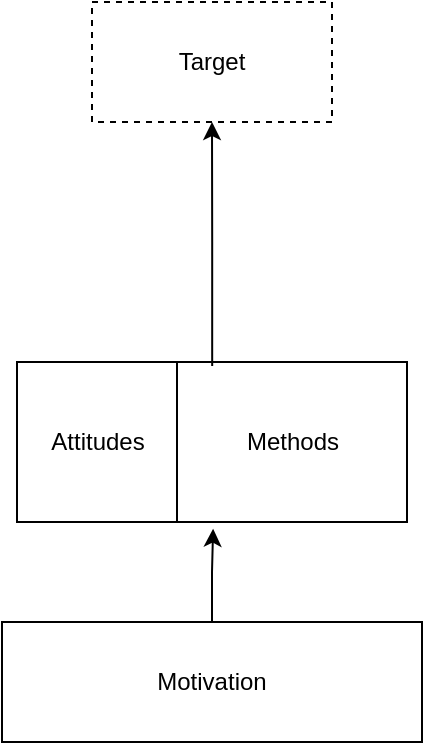 <mxfile version="22.0.4" type="github">
  <diagram name="Page-1" id="bqNGNmUFSN8e8ksOwlX5">
    <mxGraphModel dx="972" dy="685" grid="1" gridSize="10" guides="1" tooltips="1" connect="1" arrows="1" fold="1" page="1" pageScale="1" pageWidth="850" pageHeight="1100" math="0" shadow="0">
      <root>
        <mxCell id="0" />
        <mxCell id="1" parent="0" />
        <mxCell id="HvrDz_iBMJWE99rpZcu3-1" value="Motivation" style="rounded=0;whiteSpace=wrap;html=1;" vertex="1" parent="1">
          <mxGeometry x="330" y="510" width="210" height="60" as="geometry" />
        </mxCell>
        <mxCell id="HvrDz_iBMJWE99rpZcu3-4" value="Target" style="rounded=0;whiteSpace=wrap;html=1;dashed=1;" vertex="1" parent="1">
          <mxGeometry x="375" y="200" width="120" height="60" as="geometry" />
        </mxCell>
        <mxCell id="HvrDz_iBMJWE99rpZcu3-5" value="" style="group" vertex="1" connectable="0" parent="1">
          <mxGeometry x="337.5" y="380" width="195" height="80" as="geometry" />
        </mxCell>
        <mxCell id="HvrDz_iBMJWE99rpZcu3-2" value="Attitudes" style="rounded=0;whiteSpace=wrap;html=1;" vertex="1" parent="HvrDz_iBMJWE99rpZcu3-5">
          <mxGeometry width="80" height="80" as="geometry" />
        </mxCell>
        <mxCell id="HvrDz_iBMJWE99rpZcu3-3" value="Methods" style="rounded=0;whiteSpace=wrap;html=1;" vertex="1" parent="HvrDz_iBMJWE99rpZcu3-5">
          <mxGeometry x="80" width="115" height="80" as="geometry" />
        </mxCell>
        <mxCell id="HvrDz_iBMJWE99rpZcu3-6" style="edgeStyle=orthogonalEdgeStyle;rounded=0;orthogonalLoop=1;jettySize=auto;html=1;entryX=0.157;entryY=1.042;entryDx=0;entryDy=0;entryPerimeter=0;" edge="1" parent="1" source="HvrDz_iBMJWE99rpZcu3-1" target="HvrDz_iBMJWE99rpZcu3-3">
          <mxGeometry relative="1" as="geometry" />
        </mxCell>
        <mxCell id="HvrDz_iBMJWE99rpZcu3-8" style="edgeStyle=orthogonalEdgeStyle;rounded=0;orthogonalLoop=1;jettySize=auto;html=1;exitX=0.153;exitY=0.025;exitDx=0;exitDy=0;exitPerimeter=0;" edge="1" parent="1" source="HvrDz_iBMJWE99rpZcu3-3" target="HvrDz_iBMJWE99rpZcu3-4">
          <mxGeometry relative="1" as="geometry" />
        </mxCell>
      </root>
    </mxGraphModel>
  </diagram>
</mxfile>
